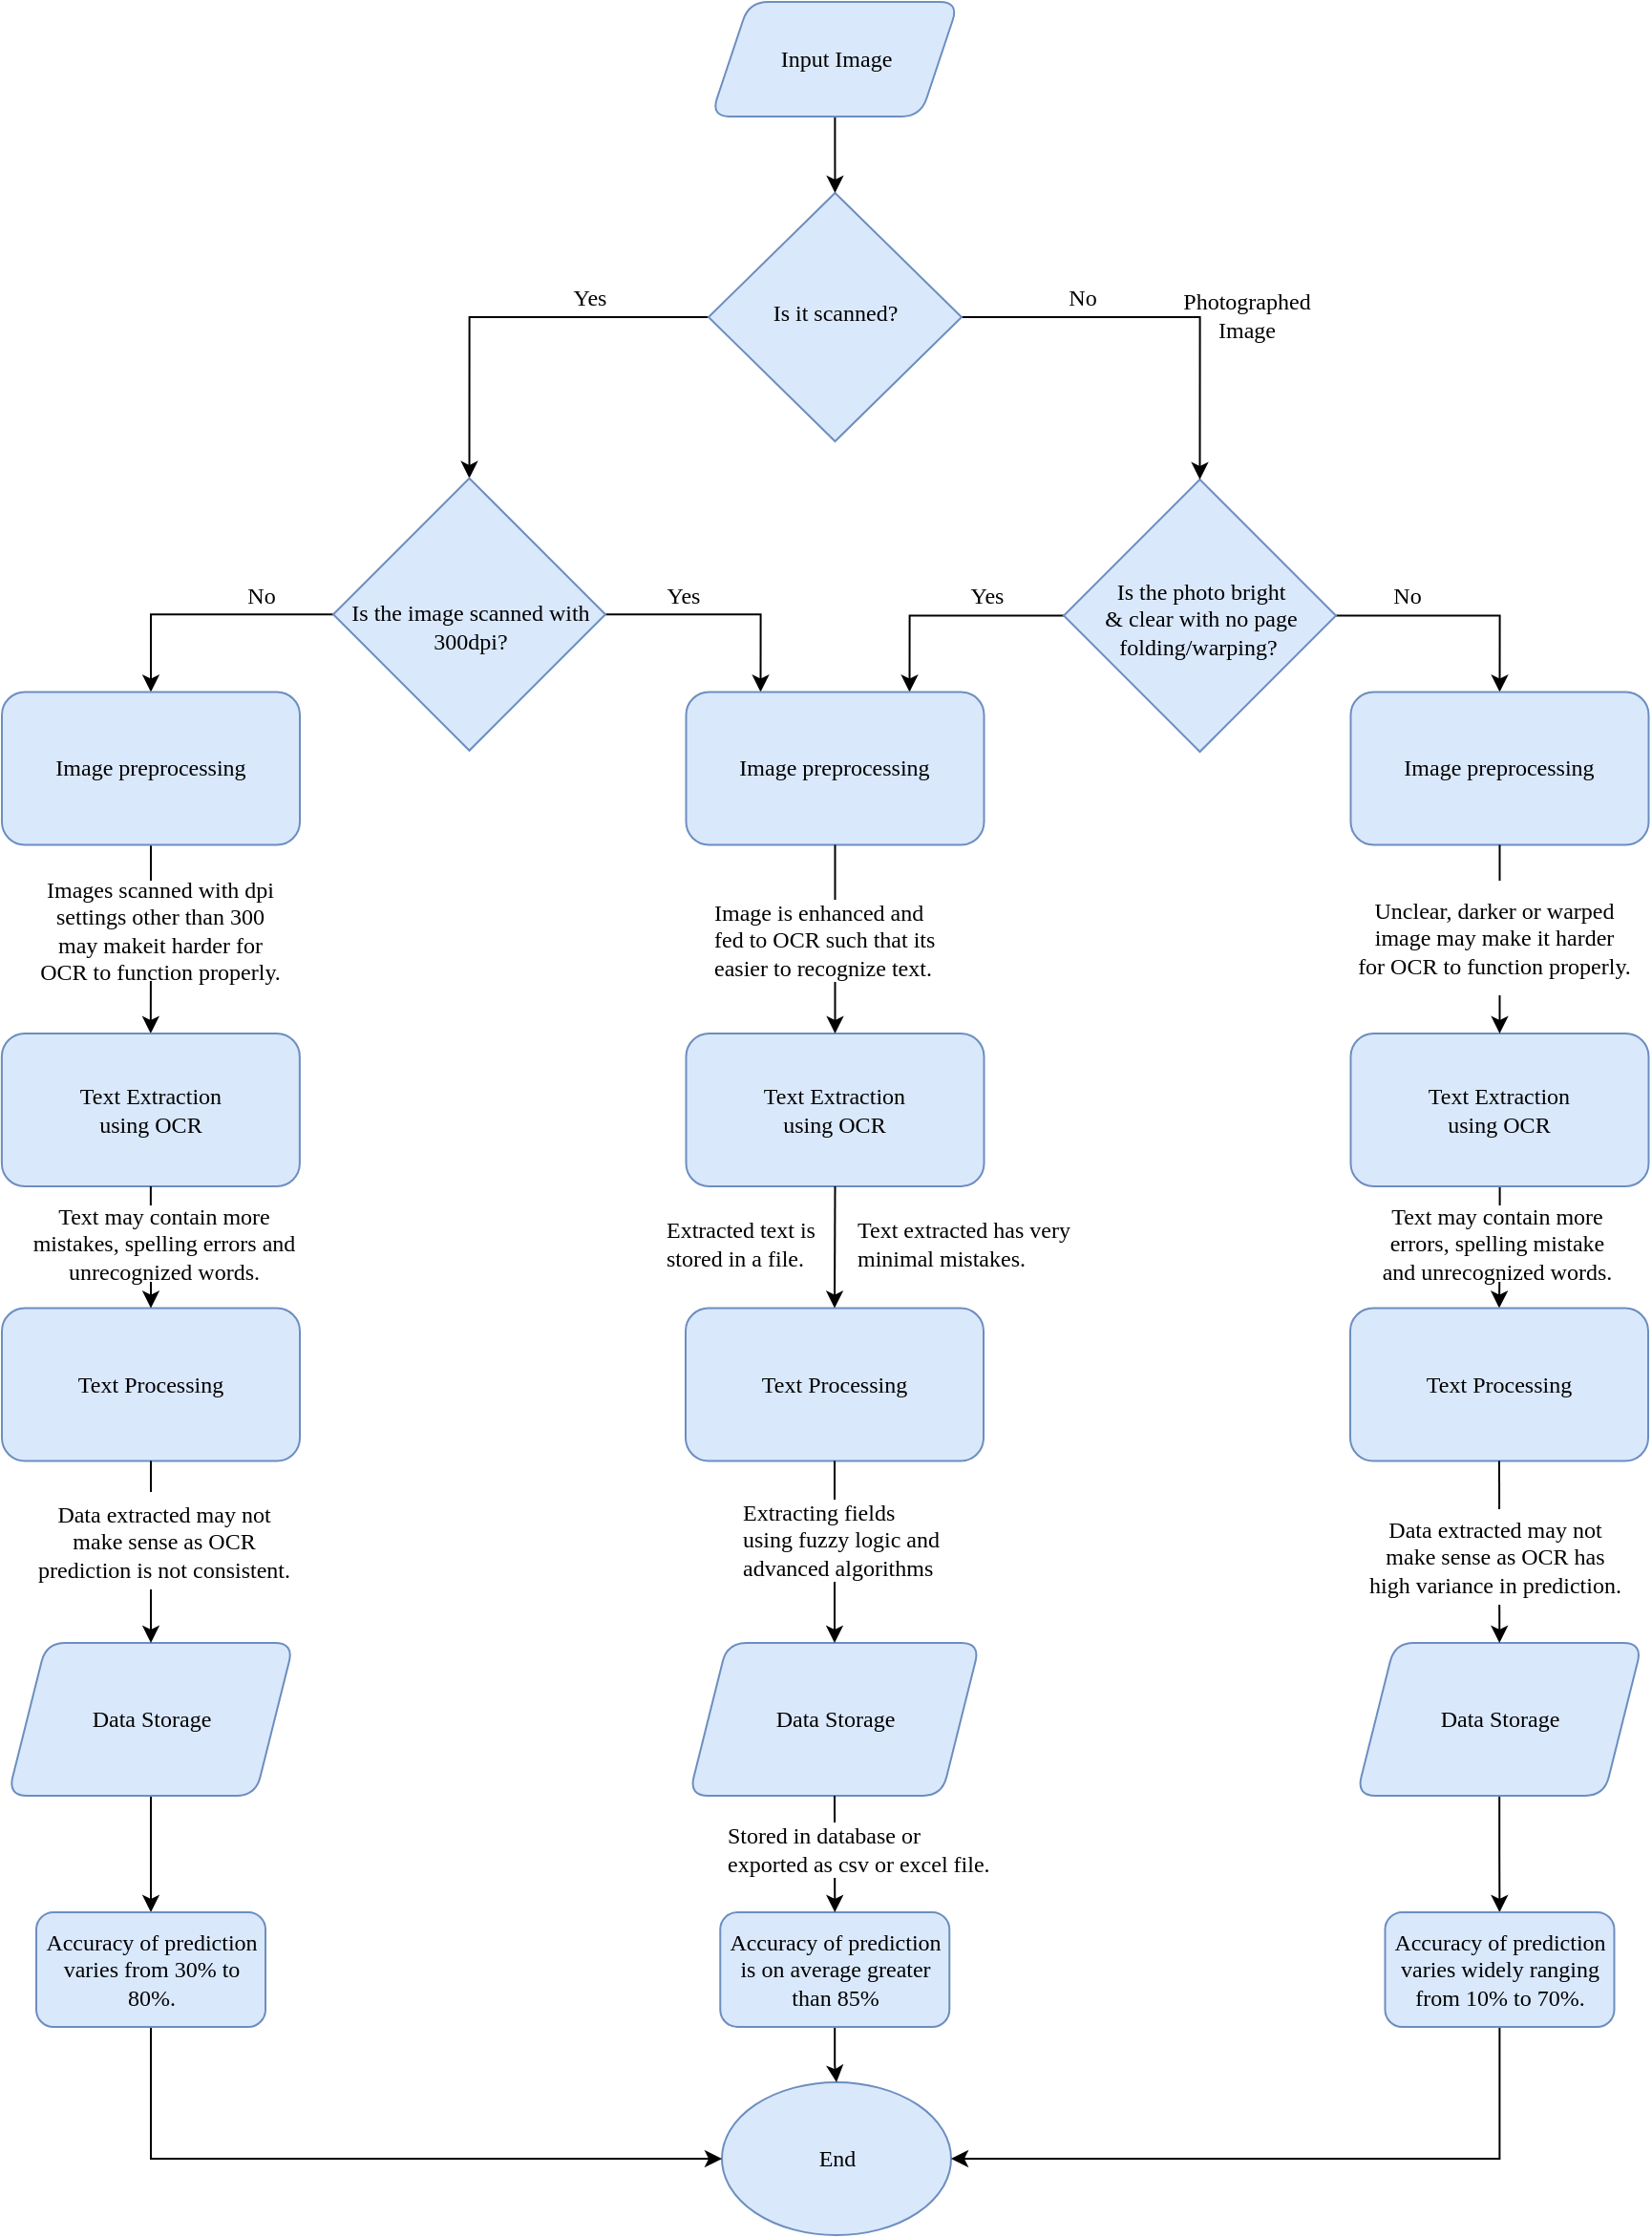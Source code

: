 <mxfile version="14.5.8" type="github" pages="3">
  <diagram id="C5RBs43oDa-KdzZeNtuy" name="Page-1">
    <mxGraphModel dx="1695" dy="489" grid="1" gridSize="10" guides="1" tooltips="1" connect="1" arrows="1" fold="1" page="1" pageScale="1" pageWidth="827" pageHeight="1169" background="none" math="0" shadow="0">
      <root>
        <mxCell id="WIyWlLk6GJQsqaUBKTNV-0" />
        <mxCell id="WIyWlLk6GJQsqaUBKTNV-1" parent="WIyWlLk6GJQsqaUBKTNV-0" />
        <mxCell id="madsNF5-9-t_qONxIqkp-28" style="edgeStyle=orthogonalEdgeStyle;rounded=0;orthogonalLoop=1;jettySize=auto;html=1;exitX=0;exitY=0.5;exitDx=0;exitDy=0;entryX=0.75;entryY=0;entryDx=0;entryDy=0;fontFamily=Times New Roman;" parent="WIyWlLk6GJQsqaUBKTNV-1" source="madsNF5-9-t_qONxIqkp-3" target="madsNF5-9-t_qONxIqkp-21" edge="1">
          <mxGeometry relative="1" as="geometry" />
        </mxCell>
        <mxCell id="5NZmGxR7Z9d4b-Xke_Fb-16" style="edgeStyle=orthogonalEdgeStyle;rounded=0;orthogonalLoop=1;jettySize=auto;html=1;entryX=0.5;entryY=0;entryDx=0;entryDy=0;fontFamily=Times New Roman;" parent="WIyWlLk6GJQsqaUBKTNV-1" source="madsNF5-9-t_qONxIqkp-3" target="5NZmGxR7Z9d4b-Xke_Fb-38" edge="1">
          <mxGeometry relative="1" as="geometry">
            <mxPoint x="740" y="340" as="targetPoint" />
          </mxGeometry>
        </mxCell>
        <mxCell id="madsNF5-9-t_qONxIqkp-3" value="Is the photo bright&lt;div&gt;&amp;amp; clear with no page folding/warping?&amp;nbsp; &lt;br&gt;&lt;/div&gt;" style="rhombus;whiteSpace=wrap;shadow=0;fontFamily=Times New Roman;fontSize=12;align=center;strokeWidth=1;spacing=6;spacingTop=4;verticalAlign=middle;textDirection=ltr;html=1;horizontal=1;fillColor=#dae8fc;strokeColor=#6c8ebf;labelPosition=center;verticalLabelPosition=middle;spacingLeft=1;" parent="WIyWlLk6GJQsqaUBKTNV-1" vertex="1">
          <mxGeometry x="510" y="250" width="142.5" height="142.5" as="geometry" />
        </mxCell>
        <mxCell id="madsNF5-9-t_qONxIqkp-12" style="edgeStyle=orthogonalEdgeStyle;rounded=0;orthogonalLoop=1;jettySize=auto;html=1;entryX=0.5;entryY=0;entryDx=0;entryDy=0;fontFamily=Times New Roman;" parent="WIyWlLk6GJQsqaUBKTNV-1" source="madsNF5-9-t_qONxIqkp-9" target="madsNF5-9-t_qONxIqkp-10" edge="1">
          <mxGeometry relative="1" as="geometry" />
        </mxCell>
        <mxCell id="madsNF5-9-t_qONxIqkp-13" style="edgeStyle=orthogonalEdgeStyle;rounded=0;orthogonalLoop=1;jettySize=auto;html=1;exitX=1;exitY=0.5;exitDx=0;exitDy=0;entryX=0.5;entryY=0;entryDx=0;entryDy=0;fontFamily=Times New Roman;" parent="WIyWlLk6GJQsqaUBKTNV-1" source="madsNF5-9-t_qONxIqkp-9" target="madsNF5-9-t_qONxIqkp-3" edge="1">
          <mxGeometry relative="1" as="geometry" />
        </mxCell>
        <mxCell id="madsNF5-9-t_qONxIqkp-9" value="&lt;br&gt;&lt;br&gt;&lt;p class=&quot;MsoNormal&quot; style=&quot;text-align: center&quot; align=&quot;center&quot;&gt;&lt;span lang=&quot;EN-IN&quot;&gt;Is it scanned?&lt;/span&gt;&lt;/p&gt;&lt;br&gt;&lt;br&gt;" style="rhombus;whiteSpace=wrap;html=1;shadow=0;fontFamily=Times New Roman;fontSize=12;align=center;strokeWidth=1;spacing=6;spacingTop=-4;fillColor=#dae8fc;strokeColor=#6c8ebf;" parent="WIyWlLk6GJQsqaUBKTNV-1" vertex="1">
          <mxGeometry x="324" y="100" width="132.5" height="130" as="geometry" />
        </mxCell>
        <mxCell id="madsNF5-9-t_qONxIqkp-27" style="edgeStyle=orthogonalEdgeStyle;rounded=0;orthogonalLoop=1;jettySize=auto;html=1;exitX=1;exitY=0.5;exitDx=0;exitDy=0;entryX=0.25;entryY=0;entryDx=0;entryDy=0;fontFamily=Times New Roman;" parent="WIyWlLk6GJQsqaUBKTNV-1" source="madsNF5-9-t_qONxIqkp-10" target="madsNF5-9-t_qONxIqkp-21" edge="1">
          <mxGeometry relative="1" as="geometry" />
        </mxCell>
        <mxCell id="5NZmGxR7Z9d4b-Xke_Fb-6" style="edgeStyle=orthogonalEdgeStyle;rounded=0;orthogonalLoop=1;jettySize=auto;html=1;exitX=0;exitY=0.5;exitDx=0;exitDy=0;entryX=0.5;entryY=0;entryDx=0;entryDy=0;fontFamily=Times New Roman;" parent="WIyWlLk6GJQsqaUBKTNV-1" source="madsNF5-9-t_qONxIqkp-10" target="5NZmGxR7Z9d4b-Xke_Fb-58" edge="1">
          <mxGeometry relative="1" as="geometry">
            <mxPoint x="28" y="340" as="targetPoint" />
          </mxGeometry>
        </mxCell>
        <mxCell id="madsNF5-9-t_qONxIqkp-10" value="&lt;div&gt;&lt;span&gt;&lt;br&gt;&lt;/span&gt;&lt;/div&gt;&lt;div&gt;&lt;span&gt;Is the image scanned&lt;/span&gt;&lt;span&gt; with 300dpi? &lt;/span&gt;&lt;/div&gt;" style="rhombus;whiteSpace=wrap;shadow=0;fontFamily=Times New Roman;fontSize=12;align=center;strokeWidth=1;spacing=6;spacingTop=-1;verticalAlign=middle;textDirection=ltr;html=1;horizontal=1;fillColor=#dae8fc;strokeColor=#6c8ebf;labelPosition=center;verticalLabelPosition=middle;" parent="WIyWlLk6GJQsqaUBKTNV-1" vertex="1">
          <mxGeometry x="127.5" y="249.38" width="142.5" height="142.5" as="geometry" />
        </mxCell>
        <mxCell id="madsNF5-9-t_qONxIqkp-14" value="Photographed Image" style="text;html=1;strokeColor=none;fillColor=none;align=center;verticalAlign=middle;whiteSpace=wrap;rounded=0;rotation=0;fontFamily=Times New Roman;" parent="WIyWlLk6GJQsqaUBKTNV-1" vertex="1">
          <mxGeometry x="586" y="154" width="40" height="20" as="geometry" />
        </mxCell>
        <mxCell id="madsNF5-9-t_qONxIqkp-16" value="No" style="text;html=1;strokeColor=none;fillColor=none;align=center;verticalAlign=middle;whiteSpace=wrap;rounded=0;fontFamily=Times New Roman;" parent="WIyWlLk6GJQsqaUBKTNV-1" vertex="1">
          <mxGeometry x="500" y="145" width="40" height="20" as="geometry" />
        </mxCell>
        <mxCell id="madsNF5-9-t_qONxIqkp-19" value="Yes" style="text;html=1;strokeColor=none;fillColor=none;align=center;verticalAlign=middle;whiteSpace=wrap;rounded=0;fontFamily=Times New Roman;" parent="WIyWlLk6GJQsqaUBKTNV-1" vertex="1">
          <mxGeometry x="242" y="145" width="40" height="20" as="geometry" />
        </mxCell>
        <mxCell id="madsNF5-9-t_qONxIqkp-21" value="&lt;div&gt;Image preprocessing&lt;/div&gt;" style="rounded=1;whiteSpace=wrap;html=1;align=center;fillColor=#dae8fc;strokeColor=#6c8ebf;fontFamily=Times New Roman;" parent="WIyWlLk6GJQsqaUBKTNV-1" vertex="1">
          <mxGeometry x="312.25" y="361.25" width="156" height="80" as="geometry" />
        </mxCell>
        <mxCell id="madsNF5-9-t_qONxIqkp-22" value="&lt;div&gt;Text Extraction &lt;br&gt;&lt;/div&gt;&lt;div&gt;using OCR&lt;/div&gt;" style="rounded=1;whiteSpace=wrap;html=1;align=center;fillColor=#dae8fc;strokeColor=#6c8ebf;spacing=0;fontFamily=Times New Roman;" parent="WIyWlLk6GJQsqaUBKTNV-1" vertex="1">
          <mxGeometry x="312.25" y="540" width="156" height="80" as="geometry" />
        </mxCell>
        <mxCell id="madsNF5-9-t_qONxIqkp-23" value="Text Processing" style="rounded=1;whiteSpace=wrap;html=1;align=center;fillColor=#dae8fc;strokeColor=#6c8ebf;fontFamily=Times New Roman;" parent="WIyWlLk6GJQsqaUBKTNV-1" vertex="1">
          <mxGeometry x="312" y="683.75" width="156" height="80" as="geometry" />
        </mxCell>
        <mxCell id="madsNF5-9-t_qONxIqkp-32" style="edgeStyle=orthogonalEdgeStyle;rounded=0;orthogonalLoop=1;jettySize=auto;html=1;fontFamily=Times New Roman;" parent="WIyWlLk6GJQsqaUBKTNV-1" source="madsNF5-9-t_qONxIqkp-31" target="madsNF5-9-t_qONxIqkp-9" edge="1">
          <mxGeometry relative="1" as="geometry" />
        </mxCell>
        <mxCell id="madsNF5-9-t_qONxIqkp-31" value="&#xa;Input Image&#xa;&#xa;" style="shape=parallelogram;perimeter=parallelogramPerimeter;whiteSpace=wrap;html=1;fixedSize=1;rounded=1;strokeColor=#6c8ebf;fillColor=#dae8fc;labelPosition=center;verticalLabelPosition=middle;align=center;verticalAlign=middle;strokeWidth=1;spacingLeft=2;spacingTop=13;fontFamily=Times New Roman;" parent="WIyWlLk6GJQsqaUBKTNV-1" vertex="1">
          <mxGeometry x="325.26" width="129.75" height="60" as="geometry" />
        </mxCell>
        <mxCell id="madsNF5-9-t_qONxIqkp-33" value="Yes" style="text;html=1;strokeColor=none;fillColor=none;align=center;verticalAlign=middle;whiteSpace=wrap;rounded=0;fontFamily=Times New Roman;" parent="WIyWlLk6GJQsqaUBKTNV-1" vertex="1">
          <mxGeometry x="291" y="301" width="40" height="20" as="geometry" />
        </mxCell>
        <mxCell id="madsNF5-9-t_qONxIqkp-34" value="Yes" style="text;html=1;strokeColor=none;fillColor=none;align=center;verticalAlign=middle;whiteSpace=wrap;rounded=0;fontFamily=Times New Roman;" parent="WIyWlLk6GJQsqaUBKTNV-1" vertex="1">
          <mxGeometry x="450" y="301" width="40" height="20" as="geometry" />
        </mxCell>
        <mxCell id="madsNF5-9-t_qONxIqkp-38" value="No" style="text;html=1;strokeColor=none;fillColor=none;align=center;verticalAlign=middle;whiteSpace=wrap;rounded=0;fontFamily=Times New Roman;" parent="WIyWlLk6GJQsqaUBKTNV-1" vertex="1">
          <mxGeometry x="670" y="301" width="40" height="20" as="geometry" />
        </mxCell>
        <mxCell id="madsNF5-9-t_qONxIqkp-40" value="No" style="text;html=1;strokeColor=none;fillColor=none;align=center;verticalAlign=middle;whiteSpace=wrap;rounded=0;fontFamily=Times New Roman;" parent="WIyWlLk6GJQsqaUBKTNV-1" vertex="1">
          <mxGeometry x="70" y="301" width="40" height="20" as="geometry" />
        </mxCell>
        <mxCell id="5NZmGxR7Z9d4b-Xke_Fb-26" value="" style="endArrow=classic;html=1;exitX=0.5;exitY=1;exitDx=0;exitDy=0;entryX=0.5;entryY=0;entryDx=0;entryDy=0;fontFamily=Times New Roman;" parent="WIyWlLk6GJQsqaUBKTNV-1" source="madsNF5-9-t_qONxIqkp-21" target="madsNF5-9-t_qONxIqkp-22" edge="1">
          <mxGeometry relative="1" as="geometry">
            <mxPoint x="368.25" y="490" as="sourcePoint" />
            <mxPoint x="468.25" y="490" as="targetPoint" />
            <Array as="points" />
          </mxGeometry>
        </mxCell>
        <mxCell id="5NZmGxR7Z9d4b-Xke_Fb-27" value="&lt;div style=&quot;font-size: 12px&quot;&gt;Image is enhanced and &lt;br&gt;&lt;/div&gt;&lt;div style=&quot;font-size: 12px&quot;&gt;fed to OCR such that its &lt;br&gt;&lt;/div&gt;&lt;div style=&quot;font-size: 12px&quot;&gt;easier to recognize text.&lt;br style=&quot;font-size: 12px&quot;&gt;&lt;/div&gt;" style="edgeLabel;resizable=0;html=1;align=left;verticalAlign=middle;fontSize=12;fontFamily=Times New Roman;" parent="5NZmGxR7Z9d4b-Xke_Fb-26" connectable="0" vertex="1">
          <mxGeometry relative="1" as="geometry">
            <mxPoint x="-64.99" y="-0.25" as="offset" />
          </mxGeometry>
        </mxCell>
        <mxCell id="5NZmGxR7Z9d4b-Xke_Fb-29" value="" style="endArrow=classic;html=1;exitX=0.5;exitY=1;exitDx=0;exitDy=0;entryX=0.5;entryY=0;entryDx=0;entryDy=0;fontFamily=Times New Roman;" parent="WIyWlLk6GJQsqaUBKTNV-1" source="madsNF5-9-t_qONxIqkp-22" target="madsNF5-9-t_qONxIqkp-23" edge="1">
          <mxGeometry relative="1" as="geometry">
            <mxPoint x="530" y="670" as="sourcePoint" />
            <mxPoint x="530" y="787.5" as="targetPoint" />
            <Array as="points" />
          </mxGeometry>
        </mxCell>
        <mxCell id="5NZmGxR7Z9d4b-Xke_Fb-30" value="&lt;div&gt;Extracted text is &lt;br&gt;&lt;/div&gt;&lt;div&gt;stored in a file.&lt;/div&gt;" style="edgeLabel;resizable=0;html=1;align=left;verticalAlign=middle;fontSize=12;fontFamily=Times New Roman;" parent="5NZmGxR7Z9d4b-Xke_Fb-29" connectable="0" vertex="1">
          <mxGeometry relative="1" as="geometry">
            <mxPoint x="-90.12" y="-2" as="offset" />
          </mxGeometry>
        </mxCell>
        <mxCell id="5NZmGxR7Z9d4b-Xke_Fb-31" value="Data Storage" style="shape=parallelogram;perimeter=parallelogramPerimeter;whiteSpace=wrap;html=1;fixedSize=1;rounded=1;strokeColor=#6c8ebf;fillColor=#dae8fc;spacingTop=-1;spacingLeft=1;fontFamily=Times New Roman;" parent="WIyWlLk6GJQsqaUBKTNV-1" vertex="1">
          <mxGeometry x="313.83" y="859" width="152.33" height="80" as="geometry" />
        </mxCell>
        <mxCell id="5NZmGxR7Z9d4b-Xke_Fb-32" value="" style="endArrow=classic;html=1;exitX=0.5;exitY=1;exitDx=0;exitDy=0;entryX=0.5;entryY=0;entryDx=0;entryDy=0;fontFamily=Times New Roman;" parent="WIyWlLk6GJQsqaUBKTNV-1" source="madsNF5-9-t_qONxIqkp-23" target="5NZmGxR7Z9d4b-Xke_Fb-31" edge="1">
          <mxGeometry relative="1" as="geometry">
            <mxPoint x="400.25" y="840" as="sourcePoint" />
            <mxPoint x="400.14" y="961.25" as="targetPoint" />
            <Array as="points" />
          </mxGeometry>
        </mxCell>
        <mxCell id="5NZmGxR7Z9d4b-Xke_Fb-33" value="&lt;div&gt;Extracting fields &lt;br&gt;&lt;/div&gt;&lt;div&gt;using fuzzy logic and &lt;br&gt;&lt;/div&gt;advanced algorithms" style="edgeLabel;resizable=0;html=1;align=left;verticalAlign=middle;fontSize=12;fontFamily=Times New Roman;" parent="5NZmGxR7Z9d4b-Xke_Fb-32" connectable="0" vertex="1">
          <mxGeometry relative="1" as="geometry">
            <mxPoint x="-50.0" y="-6.25" as="offset" />
          </mxGeometry>
        </mxCell>
        <mxCell id="5NZmGxR7Z9d4b-Xke_Fb-34" value="End" style="ellipse;whiteSpace=wrap;html=1;rounded=1;strokeColor=#6c8ebf;fillColor=#dae8fc;spacingTop=-1;spacingLeft=1;fontFamily=Times New Roman;" parent="WIyWlLk6GJQsqaUBKTNV-1" vertex="1">
          <mxGeometry x="331" y="1089" width="120" height="80" as="geometry" />
        </mxCell>
        <mxCell id="5NZmGxR7Z9d4b-Xke_Fb-38" value="&lt;div&gt;Image preprocessing&lt;/div&gt;" style="rounded=1;whiteSpace=wrap;html=1;align=center;fillColor=#dae8fc;strokeColor=#6c8ebf;fontFamily=Times New Roman;" parent="WIyWlLk6GJQsqaUBKTNV-1" vertex="1">
          <mxGeometry x="660.25" y="361.25" width="156" height="80" as="geometry" />
        </mxCell>
        <mxCell id="Gegq5p_VePBEVRsmqxeE-21" value="" style="edgeStyle=orthogonalEdgeStyle;rounded=0;orthogonalLoop=1;jettySize=auto;html=1;" parent="WIyWlLk6GJQsqaUBKTNV-1" source="5NZmGxR7Z9d4b-Xke_Fb-39" target="5NZmGxR7Z9d4b-Xke_Fb-40" edge="1">
          <mxGeometry relative="1" as="geometry" />
        </mxCell>
        <mxCell id="5NZmGxR7Z9d4b-Xke_Fb-39" value="&lt;div&gt;Text Extraction &lt;br&gt;&lt;/div&gt;&lt;div&gt;using OCR&lt;/div&gt;" style="rounded=1;whiteSpace=wrap;html=1;align=center;fillColor=#dae8fc;strokeColor=#6c8ebf;spacing=0;fontFamily=Times New Roman;" parent="WIyWlLk6GJQsqaUBKTNV-1" vertex="1">
          <mxGeometry x="660.25" y="540" width="156" height="80" as="geometry" />
        </mxCell>
        <mxCell id="5NZmGxR7Z9d4b-Xke_Fb-40" value="Text Processing" style="rounded=1;whiteSpace=wrap;html=1;align=center;fillColor=#dae8fc;strokeColor=#6c8ebf;fontFamily=Times New Roman;" parent="WIyWlLk6GJQsqaUBKTNV-1" vertex="1">
          <mxGeometry x="660" y="683.75" width="156" height="80" as="geometry" />
        </mxCell>
        <mxCell id="5NZmGxR7Z9d4b-Xke_Fb-41" value="" style="endArrow=classic;html=1;exitX=0.5;exitY=1;exitDx=0;exitDy=0;entryX=0.5;entryY=0;entryDx=0;entryDy=0;fontFamily=Times New Roman;" parent="WIyWlLk6GJQsqaUBKTNV-1" source="5NZmGxR7Z9d4b-Xke_Fb-38" target="5NZmGxR7Z9d4b-Xke_Fb-39" edge="1">
          <mxGeometry relative="1" as="geometry">
            <mxPoint x="716.25" y="490" as="sourcePoint" />
            <mxPoint x="816.25" y="490" as="targetPoint" />
            <Array as="points" />
          </mxGeometry>
        </mxCell>
        <mxCell id="Gegq5p_VePBEVRsmqxeE-15" value="" style="edgeStyle=orthogonalEdgeStyle;rounded=0;orthogonalLoop=1;jettySize=auto;html=1;" parent="WIyWlLk6GJQsqaUBKTNV-1" source="5NZmGxR7Z9d4b-Xke_Fb-45" target="Gegq5p_VePBEVRsmqxeE-13" edge="1">
          <mxGeometry relative="1" as="geometry" />
        </mxCell>
        <mxCell id="5NZmGxR7Z9d4b-Xke_Fb-45" value="Data Storage" style="shape=parallelogram;perimeter=parallelogramPerimeter;whiteSpace=wrap;html=1;fixedSize=1;rounded=1;strokeColor=#6c8ebf;fillColor=#dae8fc;spacingTop=-1;spacingLeft=1;fontFamily=Times New Roman;" parent="WIyWlLk6GJQsqaUBKTNV-1" vertex="1">
          <mxGeometry x="663.33" y="859" width="149.61" height="80" as="geometry" />
        </mxCell>
        <mxCell id="5NZmGxR7Z9d4b-Xke_Fb-46" value="" style="endArrow=classic;html=1;exitX=0.5;exitY=1;exitDx=0;exitDy=0;entryX=0.5;entryY=0;entryDx=0;entryDy=0;fontFamily=Times New Roman;" parent="WIyWlLk6GJQsqaUBKTNV-1" source="5NZmGxR7Z9d4b-Xke_Fb-40" target="5NZmGxR7Z9d4b-Xke_Fb-45" edge="1">
          <mxGeometry relative="1" as="geometry">
            <mxPoint x="748.25" y="840" as="sourcePoint" />
            <mxPoint x="748.14" y="961.25" as="targetPoint" />
            <Array as="points" />
          </mxGeometry>
        </mxCell>
        <mxCell id="5NZmGxR7Z9d4b-Xke_Fb-51" value="&lt;div&gt;Unclear, darker or warped&lt;/div&gt;&lt;div&gt; image may make it harder&lt;/div&gt;&lt;div&gt; for OCR to function properly.&lt;/div&gt;" style="text;html=1;strokeColor=none;align=center;verticalAlign=middle;whiteSpace=wrap;rounded=0;fontSize=12;fontFamily=Times New Roman;fillColor=#ffffff;" parent="WIyWlLk6GJQsqaUBKTNV-1" vertex="1">
          <mxGeometry x="660.25" y="460" width="151" height="60" as="geometry" />
        </mxCell>
        <mxCell id="5NZmGxR7Z9d4b-Xke_Fb-53" value="&lt;div&gt;Data extracted may not &lt;br&gt;&lt;/div&gt;&lt;div&gt;make sense as OCR has&lt;/div&gt;&lt;div&gt; high variance in prediction.&lt;br&gt;&lt;/div&gt;" style="text;html=1;strokeColor=none;align=center;verticalAlign=middle;whiteSpace=wrap;rounded=0;fontSize=12;fontFamily=Times New Roman;fillColor=#ffffff;" parent="WIyWlLk6GJQsqaUBKTNV-1" vertex="1">
          <mxGeometry x="661" y="789" width="150" height="50" as="geometry" />
        </mxCell>
        <mxCell id="5NZmGxR7Z9d4b-Xke_Fb-55" value="Text extracted has very minimal mistakes." style="text;html=1;strokeColor=none;fillColor=none;align=left;verticalAlign=middle;whiteSpace=wrap;rounded=0;fontSize=12;fontFamily=Times New Roman;" parent="WIyWlLk6GJQsqaUBKTNV-1" vertex="1">
          <mxGeometry x="400" y="630" width="150" height="40" as="geometry" />
        </mxCell>
        <mxCell id="5NZmGxR7Z9d4b-Xke_Fb-90" style="edgeStyle=orthogonalEdgeStyle;rounded=0;orthogonalLoop=1;jettySize=auto;html=1;fontSize=12;fontFamily=Times New Roman;" parent="WIyWlLk6GJQsqaUBKTNV-1" source="5NZmGxR7Z9d4b-Xke_Fb-58" target="5NZmGxR7Z9d4b-Xke_Fb-74" edge="1">
          <mxGeometry relative="1" as="geometry" />
        </mxCell>
        <mxCell id="5NZmGxR7Z9d4b-Xke_Fb-58" value="&lt;div&gt;Image preprocessing&lt;/div&gt;" style="rounded=1;whiteSpace=wrap;html=1;align=center;fillColor=#dae8fc;strokeColor=#6c8ebf;fontFamily=Times New Roman;" parent="WIyWlLk6GJQsqaUBKTNV-1" vertex="1">
          <mxGeometry x="-46" y="361.25" width="156" height="80" as="geometry" />
        </mxCell>
        <mxCell id="5NZmGxR7Z9d4b-Xke_Fb-74" value="&lt;div&gt;Text Extraction &lt;br&gt;&lt;/div&gt;&lt;div&gt;using OCR&lt;/div&gt;" style="rounded=1;whiteSpace=wrap;html=1;align=center;fillColor=#dae8fc;strokeColor=#6c8ebf;spacing=0;fontFamily=Times New Roman;" parent="WIyWlLk6GJQsqaUBKTNV-1" vertex="1">
          <mxGeometry x="-46.06" y="540" width="156" height="80" as="geometry" />
        </mxCell>
        <mxCell id="5NZmGxR7Z9d4b-Xke_Fb-75" value="Text Processing" style="rounded=1;whiteSpace=wrap;html=1;align=center;fillColor=#dae8fc;strokeColor=#6c8ebf;fontFamily=Times New Roman;" parent="WIyWlLk6GJQsqaUBKTNV-1" vertex="1">
          <mxGeometry x="-46" y="683.75" width="156" height="80" as="geometry" />
        </mxCell>
        <mxCell id="5NZmGxR7Z9d4b-Xke_Fb-76" value="" style="endArrow=classic;html=1;exitX=0.5;exitY=1;exitDx=0;exitDy=0;entryX=0.5;entryY=0;entryDx=0;entryDy=0;fontFamily=Times New Roman;" parent="WIyWlLk6GJQsqaUBKTNV-1" source="5NZmGxR7Z9d4b-Xke_Fb-74" target="5NZmGxR7Z9d4b-Xke_Fb-75" edge="1">
          <mxGeometry relative="1" as="geometry">
            <mxPoint x="175" y="670" as="sourcePoint" />
            <mxPoint x="175" y="787.5" as="targetPoint" />
            <Array as="points" />
          </mxGeometry>
        </mxCell>
        <mxCell id="Gegq5p_VePBEVRsmqxeE-14" value="" style="edgeStyle=orthogonalEdgeStyle;rounded=0;orthogonalLoop=1;jettySize=auto;html=1;" parent="WIyWlLk6GJQsqaUBKTNV-1" source="5NZmGxR7Z9d4b-Xke_Fb-78" target="Gegq5p_VePBEVRsmqxeE-12" edge="1">
          <mxGeometry relative="1" as="geometry" />
        </mxCell>
        <mxCell id="5NZmGxR7Z9d4b-Xke_Fb-78" value="Data Storage" style="shape=parallelogram;perimeter=parallelogramPerimeter;whiteSpace=wrap;html=1;fixedSize=1;rounded=1;strokeColor=#6c8ebf;fillColor=#dae8fc;spacingTop=-1;spacingLeft=1;fontFamily=Times New Roman;" parent="WIyWlLk6GJQsqaUBKTNV-1" vertex="1">
          <mxGeometry x="-42.8" y="859" width="149.61" height="80" as="geometry" />
        </mxCell>
        <mxCell id="5NZmGxR7Z9d4b-Xke_Fb-79" value="" style="endArrow=classic;html=1;exitX=0.5;exitY=1;exitDx=0;exitDy=0;entryX=0.5;entryY=0;entryDx=0;entryDy=0;fontFamily=Times New Roman;" parent="WIyWlLk6GJQsqaUBKTNV-1" source="5NZmGxR7Z9d4b-Xke_Fb-75" target="5NZmGxR7Z9d4b-Xke_Fb-78" edge="1">
          <mxGeometry relative="1" as="geometry">
            <mxPoint x="45.25" y="840" as="sourcePoint" />
            <mxPoint x="45.14" y="961.25" as="targetPoint" />
            <Array as="points" />
          </mxGeometry>
        </mxCell>
        <mxCell id="5NZmGxR7Z9d4b-Xke_Fb-85" value="&lt;div&gt;Text may contain more mistakes, spelling errors and unrecognized words.&lt;br&gt;&lt;/div&gt;" style="text;html=1;align=center;verticalAlign=middle;whiteSpace=wrap;rounded=0;fontSize=12;fontFamily=Times New Roman;fillColor=#ffffff;" parent="WIyWlLk6GJQsqaUBKTNV-1" vertex="1">
          <mxGeometry x="-36" y="630" width="150" height="40" as="geometry" />
        </mxCell>
        <mxCell id="5NZmGxR7Z9d4b-Xke_Fb-86" value="&lt;div&gt;Data extracted may not make sense as OCR prediction is not consistent.&lt;br&gt;&lt;/div&gt;" style="text;html=1;strokeColor=none;align=center;verticalAlign=middle;whiteSpace=wrap;rounded=0;fontSize=12;fontFamily=Times New Roman;fillColor=#ffffff;" parent="WIyWlLk6GJQsqaUBKTNV-1" vertex="1">
          <mxGeometry x="-28.99" y="780" width="136" height="51" as="geometry" />
        </mxCell>
        <mxCell id="5NZmGxR7Z9d4b-Xke_Fb-89" value="&lt;div&gt;Images scanned with dpi&lt;/div&gt;&lt;div&gt; settings other than 300 &lt;br&gt;&lt;/div&gt;&lt;div&gt;may makeit harder for &lt;br&gt;&lt;/div&gt;&lt;div&gt;OCR to function properly. &lt;br&gt;&lt;/div&gt;" style="text;strokeColor=none;align=center;verticalAlign=middle;rounded=0;fontSize=12;textDirection=ltr;html=1;whiteSpace=wrap;labelBorderColor=none;labelBackgroundColor=none;fontStyle=0;fontFamily=Times New Roman;fillColor=#ffffff;" parent="WIyWlLk6GJQsqaUBKTNV-1" vertex="1">
          <mxGeometry x="-32.06" y="460" width="138.06" height="52.5" as="geometry" />
        </mxCell>
        <mxCell id="Gegq5p_VePBEVRsmqxeE-11" value="" style="edgeStyle=orthogonalEdgeStyle;rounded=0;orthogonalLoop=1;jettySize=auto;html=1;" parent="WIyWlLk6GJQsqaUBKTNV-1" source="Gegq5p_VePBEVRsmqxeE-8" target="5NZmGxR7Z9d4b-Xke_Fb-34" edge="1">
          <mxGeometry relative="1" as="geometry" />
        </mxCell>
        <mxCell id="Gegq5p_VePBEVRsmqxeE-8" value="Accuracy of prediction is on average greater than 85%" style="whiteSpace=wrap;html=1;rounded=1;fontFamily=Times New Roman;strokeColor=#6c8ebf;fillColor=#dae8fc;spacingTop=-1;spacingLeft=1;" parent="WIyWlLk6GJQsqaUBKTNV-1" vertex="1">
          <mxGeometry x="330.135" y="1000" width="120" height="60" as="geometry" />
        </mxCell>
        <mxCell id="Gegq5p_VePBEVRsmqxeE-17" style="edgeStyle=orthogonalEdgeStyle;rounded=0;orthogonalLoop=1;jettySize=auto;html=1;entryX=0;entryY=0.5;entryDx=0;entryDy=0;" parent="WIyWlLk6GJQsqaUBKTNV-1" source="Gegq5p_VePBEVRsmqxeE-12" target="5NZmGxR7Z9d4b-Xke_Fb-34" edge="1">
          <mxGeometry relative="1" as="geometry">
            <Array as="points">
              <mxPoint x="32" y="1129" />
            </Array>
          </mxGeometry>
        </mxCell>
        <mxCell id="Gegq5p_VePBEVRsmqxeE-12" value="&lt;div&gt;Accuracy of prediction &lt;br&gt;&lt;/div&gt;&lt;div&gt;varies from 30% to 80%.&lt;/div&gt;" style="whiteSpace=wrap;html=1;rounded=1;fontFamily=Times New Roman;strokeColor=#6c8ebf;fillColor=#dae8fc;spacingTop=-1;spacingLeft=1;" parent="WIyWlLk6GJQsqaUBKTNV-1" vertex="1">
          <mxGeometry x="-27.995" y="1000" width="120" height="60" as="geometry" />
        </mxCell>
        <mxCell id="Gegq5p_VePBEVRsmqxeE-16" style="edgeStyle=orthogonalEdgeStyle;rounded=0;orthogonalLoop=1;jettySize=auto;html=1;entryX=1;entryY=0.5;entryDx=0;entryDy=0;" parent="WIyWlLk6GJQsqaUBKTNV-1" source="Gegq5p_VePBEVRsmqxeE-13" target="5NZmGxR7Z9d4b-Xke_Fb-34" edge="1">
          <mxGeometry relative="1" as="geometry">
            <Array as="points">
              <mxPoint x="738" y="1129" />
            </Array>
          </mxGeometry>
        </mxCell>
        <mxCell id="Gegq5p_VePBEVRsmqxeE-13" value="Accuracy of prediction varies widely ranging from 10% to 70%." style="whiteSpace=wrap;html=1;rounded=1;fontFamily=Times New Roman;strokeColor=#6c8ebf;fillColor=#dae8fc;spacingTop=-1;spacingLeft=1;" parent="WIyWlLk6GJQsqaUBKTNV-1" vertex="1">
          <mxGeometry x="678.245" y="1000" width="120" height="60" as="geometry" />
        </mxCell>
        <mxCell id="Gegq5p_VePBEVRsmqxeE-18" value="" style="endArrow=classic;html=1;exitX=0.5;exitY=1;exitDx=0;exitDy=0;entryX=0.5;entryY=0;entryDx=0;entryDy=0;fontFamily=Times New Roman;" parent="WIyWlLk6GJQsqaUBKTNV-1" source="5NZmGxR7Z9d4b-Xke_Fb-31" target="Gegq5p_VePBEVRsmqxeE-8" edge="1">
          <mxGeometry relative="1" as="geometry">
            <mxPoint x="570" y="903.75" as="sourcePoint" />
            <mxPoint x="570.005" y="1000" as="targetPoint" />
            <Array as="points" />
          </mxGeometry>
        </mxCell>
        <mxCell id="Gegq5p_VePBEVRsmqxeE-19" value="&lt;div&gt;Stored in database or&lt;/div&gt;&lt;div&gt; exported as csv or excel file.&lt;/div&gt;" style="edgeLabel;resizable=0;html=1;align=left;verticalAlign=middle;fontSize=12;fontFamily=Times New Roman;" parent="Gegq5p_VePBEVRsmqxeE-18" connectable="0" vertex="1">
          <mxGeometry relative="1" as="geometry">
            <mxPoint x="-58.07" y="-2.75" as="offset" />
          </mxGeometry>
        </mxCell>
        <mxCell id="5NZmGxR7Z9d4b-Xke_Fb-52" value="&lt;div&gt;Text may contain more &lt;br&gt;&lt;/div&gt;&lt;div&gt;errors, spelling mistake &lt;br&gt;&lt;/div&gt;&lt;div&gt;and unrecognized words.&lt;br&gt;&lt;/div&gt;" style="text;html=1;strokeColor=none;align=center;verticalAlign=middle;whiteSpace=wrap;rounded=0;fontSize=12;fontFamily=Times New Roman;fillColor=#ffffff;" parent="WIyWlLk6GJQsqaUBKTNV-1" vertex="1">
          <mxGeometry x="672.24" y="630" width="130" height="40" as="geometry" />
        </mxCell>
      </root>
    </mxGraphModel>
  </diagram>
  <diagram id="O1p_N1u7pAPEMAb1gq1V" name="Page-2">
    <mxGraphModel dx="868" dy="1316" grid="1" gridSize="10" guides="1" tooltips="1" connect="1" arrows="1" fold="1" page="1" pageScale="1" pageWidth="1169" pageHeight="827" math="0" shadow="0">
      <root>
        <mxCell id="XD3poA37Fs1E2vji1I_c-0" />
        <mxCell id="XD3poA37Fs1E2vji1I_c-1" parent="XD3poA37Fs1E2vji1I_c-0" />
        <mxCell id="VaIvNmGocO2AobiQEw6w-17" style="edgeStyle=orthogonalEdgeStyle;rounded=0;orthogonalLoop=1;jettySize=auto;html=1;exitX=0.5;exitY=1;exitDx=0;exitDy=0;" parent="XD3poA37Fs1E2vji1I_c-1" source="T9hwldAeEJelkzL2UWQI-5" target="VaIvNmGocO2AobiQEw6w-9" edge="1">
          <mxGeometry relative="1" as="geometry">
            <mxPoint x="400.3" y="-279.55" as="sourcePoint" />
          </mxGeometry>
        </mxCell>
        <mxCell id="VaIvNmGocO2AobiQEw6w-18" style="edgeStyle=orthogonalEdgeStyle;rounded=0;orthogonalLoop=1;jettySize=auto;html=1;entryX=0.5;entryY=0;entryDx=0;entryDy=0;" parent="XD3poA37Fs1E2vji1I_c-1" target="VaIvNmGocO2AobiQEw6w-13" edge="1">
          <mxGeometry relative="1" as="geometry">
            <mxPoint x="400" y="-200" as="sourcePoint" />
            <Array as="points">
              <mxPoint x="400" y="-200" />
              <mxPoint x="240" y="-200" />
            </Array>
          </mxGeometry>
        </mxCell>
        <mxCell id="VaIvNmGocO2AobiQEw6w-19" style="edgeStyle=orthogonalEdgeStyle;rounded=0;orthogonalLoop=1;jettySize=auto;html=1;entryX=0.5;entryY=0;entryDx=0;entryDy=0;" parent="XD3poA37Fs1E2vji1I_c-1" target="VaIvNmGocO2AobiQEw6w-11" edge="1">
          <mxGeometry relative="1" as="geometry">
            <mxPoint x="400" y="-200" as="sourcePoint" />
            <Array as="points">
              <mxPoint x="400" y="-200" />
              <mxPoint x="560" y="-200" />
            </Array>
          </mxGeometry>
        </mxCell>
        <mxCell id="T9hwldAeEJelkzL2UWQI-0" style="edgeStyle=orthogonalEdgeStyle;rounded=0;orthogonalLoop=1;jettySize=auto;html=1;exitX=0.5;exitY=1;exitDx=0;exitDy=0;" parent="XD3poA37Fs1E2vji1I_c-1" source="VaIvNmGocO2AobiQEw6w-9" edge="1">
          <mxGeometry relative="1" as="geometry">
            <mxPoint x="401" y="40" as="targetPoint" />
          </mxGeometry>
        </mxCell>
        <mxCell id="VaIvNmGocO2AobiQEw6w-9" value="&lt;div style=&quot;font-size: 12px&quot;&gt;Image is enhanced and &lt;br&gt;&lt;/div&gt;&lt;div style=&quot;font-size: 12px&quot;&gt;fed to OCR such that its &lt;br&gt;&lt;/div&gt;&lt;div style=&quot;font-size: 12px&quot;&gt;easier to recognize text.&lt;br style=&quot;font-size: 12px&quot;&gt;&lt;/div&gt;" style="whiteSpace=wrap;html=1;shadow=0;fontFamily=Times New Roman;strokeColor=#6c8ebf;strokeWidth=1;fillColor=#dae8fc;spacing=6;spacingTop=-1;" parent="XD3poA37Fs1E2vji1I_c-1" vertex="1">
          <mxGeometry x="331" y="-137" width="140" height="60" as="geometry" />
        </mxCell>
        <mxCell id="T9hwldAeEJelkzL2UWQI-4" style="edgeStyle=elbowEdgeStyle;rounded=0;orthogonalLoop=1;jettySize=auto;elbow=vertical;html=1;startArrow=none;startFill=0;endArrow=none;endFill=0;" parent="XD3poA37Fs1E2vji1I_c-1" source="VaIvNmGocO2AobiQEw6w-11" edge="1">
          <mxGeometry relative="1" as="geometry">
            <mxPoint x="400" y="-20" as="targetPoint" />
            <Array as="points">
              <mxPoint x="480" y="-20" />
            </Array>
          </mxGeometry>
        </mxCell>
        <mxCell id="VaIvNmGocO2AobiQEw6w-11" value="&lt;div&gt;Unclear, darker or warped&lt;/div&gt;&lt;div&gt; image may make it harder&lt;/div&gt;&lt;div&gt; for OCR to function properly.&lt;/div&gt;" style="whiteSpace=wrap;html=1;shadow=0;fontFamily=Times New Roman;strokeColor=#6c8ebf;strokeWidth=1;fillColor=#dae8fc;spacing=6;spacingTop=-1;" parent="XD3poA37Fs1E2vji1I_c-1" vertex="1">
          <mxGeometry x="490" y="-137" width="140" height="60" as="geometry" />
        </mxCell>
        <mxCell id="T9hwldAeEJelkzL2UWQI-3" style="edgeStyle=elbowEdgeStyle;rounded=0;orthogonalLoop=1;jettySize=auto;elbow=vertical;html=1;endArrow=none;endFill=0;" parent="XD3poA37Fs1E2vji1I_c-1" source="VaIvNmGocO2AobiQEw6w-13" edge="1">
          <mxGeometry relative="1" as="geometry">
            <mxPoint x="400" y="-20" as="targetPoint" />
            <Array as="points">
              <mxPoint x="320" y="-20" />
            </Array>
          </mxGeometry>
        </mxCell>
        <mxCell id="VaIvNmGocO2AobiQEw6w-13" value="&lt;div&gt;Images scanned with dpi&lt;/div&gt;&lt;div&gt; settings other than 300 &lt;br&gt;&lt;/div&gt;&lt;div&gt;may makeit harder for &lt;br&gt;&lt;/div&gt;&lt;div&gt;OCR to function properly. &lt;br&gt;&lt;/div&gt;" style="whiteSpace=wrap;html=1;shadow=0;fontFamily=Times New Roman;strokeColor=#6c8ebf;strokeWidth=1;fillColor=#dae8fc;spacing=6;spacingTop=-1;" parent="XD3poA37Fs1E2vji1I_c-1" vertex="1">
          <mxGeometry x="170" y="-137" width="140" height="60" as="geometry" />
        </mxCell>
        <mxCell id="T9hwldAeEJelkzL2UWQI-5" value="&#xa;Image Processing&#xa;&#xa;" style="rounded=1;whiteSpace=wrap;html=1;fillColor=#dae8fc;strokeColor=#6c8ebf;spacingTop=12;" parent="XD3poA37Fs1E2vji1I_c-1" vertex="1">
          <mxGeometry x="341" y="-340" width="120" height="60" as="geometry" />
        </mxCell>
        <mxCell id="GYiLhKapwaXAjgaXwPH3-0" value="scanned image" style="text;html=1;strokeColor=none;fillColor=none;align=center;verticalAlign=middle;whiteSpace=wrap;rounded=0;" parent="XD3poA37Fs1E2vji1I_c-1" vertex="1">
          <mxGeometry x="271" y="-210" width="60" height="20" as="geometry" />
        </mxCell>
      </root>
    </mxGraphModel>
  </diagram>
  <diagram id="nAmaFIsnZIB7_6brdCt9" name="Page-3">
    <mxGraphModel dx="2037" dy="1316" grid="1" gridSize="10" guides="1" tooltips="1" connect="1" arrows="1" fold="1" page="1" pageScale="1" pageWidth="1169" pageHeight="827" math="0" shadow="0">
      <root>
        <mxCell id="NCIjhWGpIYJCHgi4TV7V-0" />
        <mxCell id="NCIjhWGpIYJCHgi4TV7V-1" parent="NCIjhWGpIYJCHgi4TV7V-0" />
        <mxCell id="NCIjhWGpIYJCHgi4TV7V-69" value="" style="rounded=1;whiteSpace=wrap;html=1;labelBackgroundColor=none;textOpacity=0;glass=0;sketch=0;shadow=0;fillColor=none;" vertex="1" parent="NCIjhWGpIYJCHgi4TV7V-1">
          <mxGeometry x="132" y="536" width="460" height="650" as="geometry" />
        </mxCell>
        <mxCell id="NCIjhWGpIYJCHgi4TV7V-2" style="edgeStyle=orthogonalEdgeStyle;rounded=0;orthogonalLoop=1;jettySize=auto;html=1;exitX=0;exitY=0.5;exitDx=0;exitDy=0;fontFamily=Times New Roman;entryX=0.5;entryY=0;entryDx=0;entryDy=0;" edge="1" parent="NCIjhWGpIYJCHgi4TV7V-1" source="NCIjhWGpIYJCHgi4TV7V-4" target="NCIjhWGpIYJCHgi4TV7V-14">
          <mxGeometry relative="1" as="geometry">
            <mxPoint x="371" y="486" as="targetPoint" />
          </mxGeometry>
        </mxCell>
        <mxCell id="NCIjhWGpIYJCHgi4TV7V-3" style="edgeStyle=orthogonalEdgeStyle;rounded=0;orthogonalLoop=1;jettySize=auto;html=1;entryX=0.5;entryY=0;entryDx=0;entryDy=0;fontFamily=Times New Roman;" edge="1" parent="NCIjhWGpIYJCHgi4TV7V-1" source="NCIjhWGpIYJCHgi4TV7V-4" target="NCIjhWGpIYJCHgi4TV7V-31">
          <mxGeometry relative="1" as="geometry">
            <mxPoint x="711" y="336" as="targetPoint" />
          </mxGeometry>
        </mxCell>
        <mxCell id="NCIjhWGpIYJCHgi4TV7V-4" value="Is the photo bright&lt;div&gt;&amp;amp; clear with no page folding/warping?&amp;nbsp; &lt;br&gt;&lt;/div&gt;" style="rhombus;whiteSpace=wrap;shadow=0;fontFamily=Times New Roman;fontSize=12;align=center;strokeWidth=1;spacing=6;spacingTop=4;verticalAlign=middle;textDirection=ltr;html=1;horizontal=1;fillColor=#dae8fc;strokeColor=#6c8ebf;labelPosition=center;verticalLabelPosition=middle;spacingLeft=1;" vertex="1" parent="NCIjhWGpIYJCHgi4TV7V-1">
          <mxGeometry x="481" y="245" width="142.5" height="142.5" as="geometry" />
        </mxCell>
        <mxCell id="NCIjhWGpIYJCHgi4TV7V-5" style="edgeStyle=orthogonalEdgeStyle;rounded=0;orthogonalLoop=1;jettySize=auto;html=1;entryX=0.5;entryY=0;entryDx=0;entryDy=0;fontFamily=Times New Roman;" edge="1" parent="NCIjhWGpIYJCHgi4TV7V-1" source="NCIjhWGpIYJCHgi4TV7V-7" target="NCIjhWGpIYJCHgi4TV7V-10">
          <mxGeometry relative="1" as="geometry" />
        </mxCell>
        <mxCell id="NCIjhWGpIYJCHgi4TV7V-6" style="edgeStyle=orthogonalEdgeStyle;rounded=0;orthogonalLoop=1;jettySize=auto;html=1;exitX=1;exitY=0.5;exitDx=0;exitDy=0;entryX=0.5;entryY=0;entryDx=0;entryDy=0;fontFamily=Times New Roman;" edge="1" parent="NCIjhWGpIYJCHgi4TV7V-1" source="NCIjhWGpIYJCHgi4TV7V-7" target="NCIjhWGpIYJCHgi4TV7V-4">
          <mxGeometry relative="1" as="geometry" />
        </mxCell>
        <mxCell id="NCIjhWGpIYJCHgi4TV7V-7" value="&lt;br&gt;&lt;br&gt;&lt;p class=&quot;MsoNormal&quot; style=&quot;text-align: center&quot; align=&quot;center&quot;&gt;&lt;span lang=&quot;EN-IN&quot;&gt;Is it scanned?&lt;/span&gt;&lt;/p&gt;&lt;br&gt;&lt;br&gt;" style="rhombus;whiteSpace=wrap;html=1;shadow=0;fontFamily=Times New Roman;fontSize=12;align=center;strokeWidth=1;spacing=6;spacingTop=-4;fillColor=#dae8fc;strokeColor=#6c8ebf;" vertex="1" parent="NCIjhWGpIYJCHgi4TV7V-1">
          <mxGeometry x="295" y="96" width="132.5" height="130" as="geometry" />
        </mxCell>
        <mxCell id="NCIjhWGpIYJCHgi4TV7V-8" style="edgeStyle=orthogonalEdgeStyle;rounded=0;orthogonalLoop=1;jettySize=auto;html=1;exitX=1;exitY=0.5;exitDx=0;exitDy=0;entryX=0.5;entryY=0;entryDx=0;entryDy=0;fontFamily=Times New Roman;" edge="1" parent="NCIjhWGpIYJCHgi4TV7V-1" source="NCIjhWGpIYJCHgi4TV7V-10" target="NCIjhWGpIYJCHgi4TV7V-14">
          <mxGeometry relative="1" as="geometry" />
        </mxCell>
        <mxCell id="NCIjhWGpIYJCHgi4TV7V-9" style="edgeStyle=orthogonalEdgeStyle;rounded=0;orthogonalLoop=1;jettySize=auto;html=1;exitX=0;exitY=0.5;exitDx=0;exitDy=0;entryX=0.5;entryY=0;entryDx=0;entryDy=0;fontFamily=Times New Roman;" edge="1" parent="NCIjhWGpIYJCHgi4TV7V-1" source="NCIjhWGpIYJCHgi4TV7V-10" target="NCIjhWGpIYJCHgi4TV7V-43">
          <mxGeometry relative="1" as="geometry">
            <mxPoint x="-1" y="336" as="targetPoint" />
          </mxGeometry>
        </mxCell>
        <mxCell id="NCIjhWGpIYJCHgi4TV7V-10" value="&lt;div&gt;&lt;span&gt;&lt;br&gt;&lt;/span&gt;&lt;/div&gt;&lt;div&gt;&lt;span&gt;Is the image scanned&lt;/span&gt;&lt;span&gt; with 300dpi? &lt;/span&gt;&lt;/div&gt;" style="rhombus;whiteSpace=wrap;shadow=0;fontFamily=Times New Roman;fontSize=12;align=center;strokeWidth=1;spacing=6;spacingTop=-1;verticalAlign=middle;textDirection=ltr;html=1;horizontal=1;fillColor=#dae8fc;strokeColor=#6c8ebf;labelPosition=center;verticalLabelPosition=middle;" vertex="1" parent="NCIjhWGpIYJCHgi4TV7V-1">
          <mxGeometry x="98.5" y="245.38" width="142.5" height="142.5" as="geometry" />
        </mxCell>
        <mxCell id="NCIjhWGpIYJCHgi4TV7V-11" value="Photographed Image" style="text;html=1;strokeColor=none;fillColor=none;align=center;verticalAlign=middle;whiteSpace=wrap;rounded=0;rotation=0;fontFamily=Times New Roman;" vertex="1" parent="NCIjhWGpIYJCHgi4TV7V-1">
          <mxGeometry x="557" y="150" width="40" height="20" as="geometry" />
        </mxCell>
        <mxCell id="NCIjhWGpIYJCHgi4TV7V-12" value="No" style="text;html=1;strokeColor=none;fillColor=none;align=center;verticalAlign=middle;whiteSpace=wrap;rounded=0;fontFamily=Times New Roman;" vertex="1" parent="NCIjhWGpIYJCHgi4TV7V-1">
          <mxGeometry x="471" y="141" width="40" height="20" as="geometry" />
        </mxCell>
        <mxCell id="NCIjhWGpIYJCHgi4TV7V-13" value="Yes" style="text;html=1;strokeColor=none;fillColor=none;align=center;verticalAlign=middle;whiteSpace=wrap;rounded=0;fontFamily=Times New Roman;" vertex="1" parent="NCIjhWGpIYJCHgi4TV7V-1">
          <mxGeometry x="213" y="141" width="40" height="20" as="geometry" />
        </mxCell>
        <mxCell id="NCIjhWGpIYJCHgi4TV7V-14" value="&lt;div&gt;&lt;b&gt;Image preprocessing&lt;/b&gt;&lt;/div&gt;" style="rounded=1;whiteSpace=wrap;html=1;align=center;fillColor=#dae8fc;strokeColor=#6c8ebf;fontFamily=Times New Roman;" vertex="1" parent="NCIjhWGpIYJCHgi4TV7V-1">
          <mxGeometry x="220.31" y="570" width="281.37" height="80" as="geometry" />
        </mxCell>
        <mxCell id="NCIjhWGpIYJCHgi4TV7V-15" value="&lt;div&gt;Text Extraction &lt;br&gt;&lt;/div&gt;&lt;div&gt;using OCR&lt;/div&gt;" style="rounded=1;whiteSpace=wrap;html=1;align=center;fillColor=#dae8fc;strokeColor=#6c8ebf;fontFamily=Times New Roman;" vertex="1" parent="NCIjhWGpIYJCHgi4TV7V-1">
          <mxGeometry x="283.25" y="734.75" width="156" height="80" as="geometry" />
        </mxCell>
        <mxCell id="NCIjhWGpIYJCHgi4TV7V-16" value="Text Processing" style="rounded=1;whiteSpace=wrap;html=1;align=center;fillColor=#dae8fc;strokeColor=#6c8ebf;fontFamily=Times New Roman;" vertex="1" parent="NCIjhWGpIYJCHgi4TV7V-1">
          <mxGeometry x="283" y="878.5" width="156" height="80" as="geometry" />
        </mxCell>
        <mxCell id="NCIjhWGpIYJCHgi4TV7V-17" style="edgeStyle=orthogonalEdgeStyle;rounded=0;orthogonalLoop=1;jettySize=auto;html=1;fontFamily=Times New Roman;" edge="1" parent="NCIjhWGpIYJCHgi4TV7V-1" source="NCIjhWGpIYJCHgi4TV7V-18" target="NCIjhWGpIYJCHgi4TV7V-7">
          <mxGeometry relative="1" as="geometry" />
        </mxCell>
        <mxCell id="NCIjhWGpIYJCHgi4TV7V-18" value="&#xa;Input Image&#xa;&#xa;" style="shape=parallelogram;perimeter=parallelogramPerimeter;whiteSpace=wrap;html=1;fixedSize=1;rounded=1;strokeColor=#6c8ebf;fillColor=#dae8fc;labelPosition=center;verticalLabelPosition=middle;align=center;verticalAlign=middle;strokeWidth=1;spacingLeft=2;spacingTop=13;fontFamily=Times New Roman;" vertex="1" parent="NCIjhWGpIYJCHgi4TV7V-1">
          <mxGeometry x="296.26" y="-4" width="129.75" height="60" as="geometry" />
        </mxCell>
        <mxCell id="NCIjhWGpIYJCHgi4TV7V-19" value="Yes" style="text;html=1;strokeColor=none;fillColor=none;align=center;verticalAlign=middle;whiteSpace=wrap;rounded=0;fontFamily=Times New Roman;" vertex="1" parent="NCIjhWGpIYJCHgi4TV7V-1">
          <mxGeometry x="262" y="297" width="40" height="20" as="geometry" />
        </mxCell>
        <mxCell id="NCIjhWGpIYJCHgi4TV7V-20" value="Yes" style="text;html=1;strokeColor=none;fillColor=none;align=center;verticalAlign=middle;whiteSpace=wrap;rounded=0;fontFamily=Times New Roman;" vertex="1" parent="NCIjhWGpIYJCHgi4TV7V-1">
          <mxGeometry x="421" y="297" width="40" height="20" as="geometry" />
        </mxCell>
        <mxCell id="NCIjhWGpIYJCHgi4TV7V-21" value="No" style="text;html=1;strokeColor=none;fillColor=none;align=center;verticalAlign=middle;whiteSpace=wrap;rounded=0;fontFamily=Times New Roman;" vertex="1" parent="NCIjhWGpIYJCHgi4TV7V-1">
          <mxGeometry x="641" y="297" width="40" height="20" as="geometry" />
        </mxCell>
        <mxCell id="NCIjhWGpIYJCHgi4TV7V-22" value="No" style="text;html=1;strokeColor=none;fillColor=none;align=center;verticalAlign=middle;whiteSpace=wrap;rounded=0;fontFamily=Times New Roman;" vertex="1" parent="NCIjhWGpIYJCHgi4TV7V-1">
          <mxGeometry x="41" y="297" width="40" height="20" as="geometry" />
        </mxCell>
        <mxCell id="NCIjhWGpIYJCHgi4TV7V-23" value="" style="endArrow=classic;html=1;exitX=0.5;exitY=1;exitDx=0;exitDy=0;entryX=0.5;entryY=0;entryDx=0;entryDy=0;fontFamily=Times New Roman;" edge="1" parent="NCIjhWGpIYJCHgi4TV7V-1" source="NCIjhWGpIYJCHgi4TV7V-14" target="NCIjhWGpIYJCHgi4TV7V-15">
          <mxGeometry relative="1" as="geometry">
            <mxPoint x="339.25" y="684.75" as="sourcePoint" />
            <mxPoint x="439.25" y="684.75" as="targetPoint" />
            <Array as="points" />
          </mxGeometry>
        </mxCell>
        <mxCell id="NCIjhWGpIYJCHgi4TV7V-24" value="&lt;div style=&quot;font-size: 12px&quot;&gt;Image is enhanced and &lt;br&gt;&lt;/div&gt;&lt;div style=&quot;font-size: 12px&quot;&gt;fed to OCR such that its &lt;br&gt;&lt;/div&gt;&lt;div style=&quot;font-size: 12px&quot;&gt;easier to recognize text.&lt;br style=&quot;font-size: 12px&quot;&gt;&lt;/div&gt;" style="edgeLabel;resizable=0;html=1;align=left;verticalAlign=middle;fontSize=12;fontFamily=Times New Roman;" connectable="0" vertex="1" parent="NCIjhWGpIYJCHgi4TV7V-23">
          <mxGeometry relative="1" as="geometry">
            <mxPoint x="-64.99" y="-0.25" as="offset" />
          </mxGeometry>
        </mxCell>
        <mxCell id="NCIjhWGpIYJCHgi4TV7V-25" value="" style="endArrow=classic;html=1;exitX=0.5;exitY=1;exitDx=0;exitDy=0;entryX=0.5;entryY=0;entryDx=0;entryDy=0;fontFamily=Times New Roman;" edge="1" parent="NCIjhWGpIYJCHgi4TV7V-1" source="NCIjhWGpIYJCHgi4TV7V-15" target="NCIjhWGpIYJCHgi4TV7V-16">
          <mxGeometry relative="1" as="geometry">
            <mxPoint x="501" y="864.75" as="sourcePoint" />
            <mxPoint x="501" y="982.25" as="targetPoint" />
            <Array as="points" />
          </mxGeometry>
        </mxCell>
        <mxCell id="NCIjhWGpIYJCHgi4TV7V-26" value="&lt;div&gt;Extracted text is &lt;br&gt;&lt;/div&gt;&lt;div&gt;stored in a file.&lt;/div&gt;" style="edgeLabel;resizable=0;html=1;align=left;verticalAlign=middle;fontSize=12;fontFamily=Times New Roman;" connectable="0" vertex="1" parent="NCIjhWGpIYJCHgi4TV7V-25">
          <mxGeometry relative="1" as="geometry">
            <mxPoint x="-90.12" y="-2" as="offset" />
          </mxGeometry>
        </mxCell>
        <mxCell id="NCIjhWGpIYJCHgi4TV7V-27" value="Data Storage" style="shape=parallelogram;perimeter=parallelogramPerimeter;whiteSpace=wrap;html=1;fixedSize=1;rounded=1;strokeColor=#6c8ebf;fillColor=#dae8fc;spacingTop=-1;spacingLeft=1;fontFamily=Times New Roman;" vertex="1" parent="NCIjhWGpIYJCHgi4TV7V-1">
          <mxGeometry x="284.83" y="1053.75" width="152.33" height="80" as="geometry" />
        </mxCell>
        <mxCell id="NCIjhWGpIYJCHgi4TV7V-28" value="" style="endArrow=classic;html=1;exitX=0.5;exitY=1;exitDx=0;exitDy=0;entryX=0.5;entryY=0;entryDx=0;entryDy=0;fontFamily=Times New Roman;" edge="1" parent="NCIjhWGpIYJCHgi4TV7V-1" source="NCIjhWGpIYJCHgi4TV7V-16" target="NCIjhWGpIYJCHgi4TV7V-27">
          <mxGeometry relative="1" as="geometry">
            <mxPoint x="371.25" y="1034.75" as="sourcePoint" />
            <mxPoint x="371.14" y="1156" as="targetPoint" />
            <Array as="points" />
          </mxGeometry>
        </mxCell>
        <mxCell id="NCIjhWGpIYJCHgi4TV7V-29" value="&lt;div&gt;Extracting fields &lt;br&gt;&lt;/div&gt;&lt;div&gt;using fuzzy logic and &lt;br&gt;&lt;/div&gt;advanced algorithms" style="edgeLabel;resizable=0;html=1;align=left;verticalAlign=middle;fontSize=12;fontFamily=Times New Roman;" connectable="0" vertex="1" parent="NCIjhWGpIYJCHgi4TV7V-28">
          <mxGeometry relative="1" as="geometry">
            <mxPoint x="-50.0" y="-6.25" as="offset" />
          </mxGeometry>
        </mxCell>
        <mxCell id="NCIjhWGpIYJCHgi4TV7V-30" value="End" style="ellipse;whiteSpace=wrap;html=1;rounded=1;strokeColor=#6c8ebf;fillColor=#dae8fc;spacingTop=-1;spacingLeft=1;fontFamily=Times New Roman;" vertex="1" parent="NCIjhWGpIYJCHgi4TV7V-1">
          <mxGeometry x="302" y="1283.75" width="120" height="80" as="geometry" />
        </mxCell>
        <mxCell id="NCIjhWGpIYJCHgi4TV7V-31" value="&lt;div&gt;Image preprocessing&lt;/div&gt;" style="rounded=1;whiteSpace=wrap;html=1;align=center;fillColor=#dae8fc;strokeColor=#6c8ebf;fontFamily=Times New Roman;" vertex="1" parent="NCIjhWGpIYJCHgi4TV7V-1">
          <mxGeometry x="631.25" y="357.25" width="156" height="80" as="geometry" />
        </mxCell>
        <mxCell id="NCIjhWGpIYJCHgi4TV7V-33" value="&lt;div&gt;Text Extraction &lt;br&gt;&lt;/div&gt;&lt;div&gt;using OCR&lt;/div&gt;" style="rounded=1;whiteSpace=wrap;html=1;align=center;fillColor=#dae8fc;strokeColor=#6c8ebf;spacing=0;fontFamily=Times New Roman;" vertex="1" parent="NCIjhWGpIYJCHgi4TV7V-1">
          <mxGeometry x="631.25" y="536" width="156" height="80" as="geometry" />
        </mxCell>
        <mxCell id="NCIjhWGpIYJCHgi4TV7V-34" value="Text Processing" style="rounded=1;whiteSpace=wrap;html=1;align=center;fillColor=#dae8fc;strokeColor=#6c8ebf;fontFamily=Times New Roman;" vertex="1" parent="NCIjhWGpIYJCHgi4TV7V-1">
          <mxGeometry x="631" y="679.75" width="156" height="80" as="geometry" />
        </mxCell>
        <mxCell id="NCIjhWGpIYJCHgi4TV7V-35" value="" style="endArrow=classic;html=1;exitX=0.5;exitY=1;exitDx=0;exitDy=0;entryX=0.5;entryY=0;entryDx=0;entryDy=0;fontFamily=Times New Roman;" edge="1" parent="NCIjhWGpIYJCHgi4TV7V-1" source="NCIjhWGpIYJCHgi4TV7V-31" target="NCIjhWGpIYJCHgi4TV7V-33">
          <mxGeometry relative="1" as="geometry">
            <mxPoint x="687.25" y="486" as="sourcePoint" />
            <mxPoint x="787.25" y="486" as="targetPoint" />
            <Array as="points" />
          </mxGeometry>
        </mxCell>
        <mxCell id="NCIjhWGpIYJCHgi4TV7V-36" value="" style="edgeStyle=orthogonalEdgeStyle;rounded=0;orthogonalLoop=1;jettySize=auto;html=1;" edge="1" parent="NCIjhWGpIYJCHgi4TV7V-1" source="NCIjhWGpIYJCHgi4TV7V-37" target="NCIjhWGpIYJCHgi4TV7V-58">
          <mxGeometry relative="1" as="geometry" />
        </mxCell>
        <mxCell id="NCIjhWGpIYJCHgi4TV7V-37" value="Data Storage" style="shape=parallelogram;perimeter=parallelogramPerimeter;whiteSpace=wrap;html=1;fixedSize=1;rounded=1;strokeColor=#6c8ebf;fillColor=#dae8fc;spacingTop=-1;spacingLeft=1;fontFamily=Times New Roman;" vertex="1" parent="NCIjhWGpIYJCHgi4TV7V-1">
          <mxGeometry x="634.33" y="855" width="149.61" height="80" as="geometry" />
        </mxCell>
        <mxCell id="NCIjhWGpIYJCHgi4TV7V-39" value="&lt;div&gt;Unclear, darker or warped&lt;/div&gt;&lt;div&gt; image may make it harder&lt;/div&gt;&lt;div&gt; for OCR to function properly.&lt;/div&gt;" style="text;html=1;strokeColor=none;align=center;verticalAlign=middle;whiteSpace=wrap;rounded=0;fontSize=12;fontFamily=Times New Roman;fillColor=#ffffff;" vertex="1" parent="NCIjhWGpIYJCHgi4TV7V-1">
          <mxGeometry x="631.25" y="456" width="151" height="60" as="geometry" />
        </mxCell>
        <mxCell id="NCIjhWGpIYJCHgi4TV7V-40" value="&lt;div&gt;Data extracted may not &lt;br&gt;&lt;/div&gt;&lt;div&gt;make sense as OCR has&lt;/div&gt;&lt;div&gt; high variance in prediction.&lt;br&gt;&lt;/div&gt;" style="text;html=1;strokeColor=none;align=center;verticalAlign=middle;whiteSpace=wrap;rounded=0;fontSize=12;fontFamily=Times New Roman;fillColor=#ffffff;" vertex="1" parent="NCIjhWGpIYJCHgi4TV7V-1">
          <mxGeometry x="632" y="785" width="150" height="50" as="geometry" />
        </mxCell>
        <mxCell id="NCIjhWGpIYJCHgi4TV7V-41" value="Text extracted has very minimal mistakes." style="text;html=1;strokeColor=none;fillColor=none;align=left;verticalAlign=middle;whiteSpace=wrap;rounded=0;fontSize=12;fontFamily=Times New Roman;" vertex="1" parent="NCIjhWGpIYJCHgi4TV7V-1">
          <mxGeometry x="371" y="824.75" width="150" height="40" as="geometry" />
        </mxCell>
        <mxCell id="NCIjhWGpIYJCHgi4TV7V-42" style="edgeStyle=orthogonalEdgeStyle;rounded=0;orthogonalLoop=1;jettySize=auto;html=1;fontSize=12;fontFamily=Times New Roman;" edge="1" parent="NCIjhWGpIYJCHgi4TV7V-1" source="NCIjhWGpIYJCHgi4TV7V-43" target="NCIjhWGpIYJCHgi4TV7V-44">
          <mxGeometry relative="1" as="geometry" />
        </mxCell>
        <mxCell id="NCIjhWGpIYJCHgi4TV7V-43" value="&lt;div&gt;Image preprocessing&lt;/div&gt;" style="rounded=1;whiteSpace=wrap;html=1;align=center;fillColor=#dae8fc;strokeColor=#6c8ebf;fontFamily=Times New Roman;" vertex="1" parent="NCIjhWGpIYJCHgi4TV7V-1">
          <mxGeometry x="-75" y="357.25" width="156" height="80" as="geometry" />
        </mxCell>
        <mxCell id="NCIjhWGpIYJCHgi4TV7V-44" value="&lt;div&gt;Text Extraction &lt;br&gt;&lt;/div&gt;&lt;div&gt;using OCR&lt;/div&gt;" style="rounded=1;whiteSpace=wrap;html=1;align=center;fillColor=#dae8fc;strokeColor=#6c8ebf;spacing=0;fontFamily=Times New Roman;" vertex="1" parent="NCIjhWGpIYJCHgi4TV7V-1">
          <mxGeometry x="-75.06" y="536" width="156" height="80" as="geometry" />
        </mxCell>
        <mxCell id="NCIjhWGpIYJCHgi4TV7V-45" value="Text Processing" style="rounded=1;whiteSpace=wrap;html=1;align=center;fillColor=#dae8fc;strokeColor=#6c8ebf;fontFamily=Times New Roman;" vertex="1" parent="NCIjhWGpIYJCHgi4TV7V-1">
          <mxGeometry x="-75" y="679.75" width="156" height="80" as="geometry" />
        </mxCell>
        <mxCell id="NCIjhWGpIYJCHgi4TV7V-46" value="" style="endArrow=classic;html=1;exitX=0.5;exitY=1;exitDx=0;exitDy=0;entryX=0.5;entryY=0;entryDx=0;entryDy=0;fontFamily=Times New Roman;" edge="1" parent="NCIjhWGpIYJCHgi4TV7V-1" source="NCIjhWGpIYJCHgi4TV7V-44" target="NCIjhWGpIYJCHgi4TV7V-45">
          <mxGeometry relative="1" as="geometry">
            <mxPoint x="146" y="666" as="sourcePoint" />
            <mxPoint x="146" y="783.5" as="targetPoint" />
            <Array as="points" />
          </mxGeometry>
        </mxCell>
        <mxCell id="NCIjhWGpIYJCHgi4TV7V-47" value="" style="edgeStyle=orthogonalEdgeStyle;rounded=0;orthogonalLoop=1;jettySize=auto;html=1;" edge="1" parent="NCIjhWGpIYJCHgi4TV7V-1" source="NCIjhWGpIYJCHgi4TV7V-48" target="NCIjhWGpIYJCHgi4TV7V-56">
          <mxGeometry relative="1" as="geometry" />
        </mxCell>
        <mxCell id="NCIjhWGpIYJCHgi4TV7V-48" value="Data Storage" style="shape=parallelogram;perimeter=parallelogramPerimeter;whiteSpace=wrap;html=1;fixedSize=1;rounded=1;strokeColor=#6c8ebf;fillColor=#dae8fc;spacingTop=-1;spacingLeft=1;fontFamily=Times New Roman;" vertex="1" parent="NCIjhWGpIYJCHgi4TV7V-1">
          <mxGeometry x="-71.8" y="855" width="149.61" height="80" as="geometry" />
        </mxCell>
        <mxCell id="NCIjhWGpIYJCHgi4TV7V-49" value="" style="endArrow=classic;html=1;exitX=0.5;exitY=1;exitDx=0;exitDy=0;entryX=0.5;entryY=0;entryDx=0;entryDy=0;fontFamily=Times New Roman;" edge="1" parent="NCIjhWGpIYJCHgi4TV7V-1" source="NCIjhWGpIYJCHgi4TV7V-45" target="NCIjhWGpIYJCHgi4TV7V-48">
          <mxGeometry relative="1" as="geometry">
            <mxPoint x="16.25" y="836" as="sourcePoint" />
            <mxPoint x="16.14" y="957.25" as="targetPoint" />
            <Array as="points" />
          </mxGeometry>
        </mxCell>
        <mxCell id="NCIjhWGpIYJCHgi4TV7V-50" value="&lt;div&gt;Text may contain more mistakes, spelling errors and unrecognized words.&lt;br&gt;&lt;/div&gt;" style="text;html=1;align=center;verticalAlign=middle;whiteSpace=wrap;rounded=0;fontSize=12;fontFamily=Times New Roman;fillColor=#ffffff;" vertex="1" parent="NCIjhWGpIYJCHgi4TV7V-1">
          <mxGeometry x="-65" y="626" width="150" height="40" as="geometry" />
        </mxCell>
        <mxCell id="NCIjhWGpIYJCHgi4TV7V-51" value="&lt;div&gt;Data extracted may not make sense as OCR prediction is not consistent.&lt;br&gt;&lt;/div&gt;" style="text;html=1;strokeColor=none;align=center;verticalAlign=middle;whiteSpace=wrap;rounded=0;fontSize=12;fontFamily=Times New Roman;fillColor=#ffffff;" vertex="1" parent="NCIjhWGpIYJCHgi4TV7V-1">
          <mxGeometry x="-57.99" y="776" width="136" height="51" as="geometry" />
        </mxCell>
        <mxCell id="NCIjhWGpIYJCHgi4TV7V-52" value="&lt;div&gt;Images scanned with dpi&lt;/div&gt;&lt;div&gt; settings other than 300 &lt;br&gt;&lt;/div&gt;&lt;div&gt;may makeit harder for &lt;br&gt;&lt;/div&gt;&lt;div&gt;OCR to function properly. &lt;br&gt;&lt;/div&gt;" style="text;strokeColor=none;align=center;verticalAlign=middle;rounded=0;fontSize=12;textDirection=ltr;html=1;whiteSpace=wrap;labelBorderColor=none;labelBackgroundColor=none;fontStyle=0;fontFamily=Times New Roman;fillColor=#ffffff;" vertex="1" parent="NCIjhWGpIYJCHgi4TV7V-1">
          <mxGeometry x="-61.06" y="456" width="138.06" height="52.5" as="geometry" />
        </mxCell>
        <mxCell id="NCIjhWGpIYJCHgi4TV7V-53" value="" style="edgeStyle=orthogonalEdgeStyle;rounded=0;orthogonalLoop=1;jettySize=auto;html=1;" edge="1" parent="NCIjhWGpIYJCHgi4TV7V-1" source="NCIjhWGpIYJCHgi4TV7V-54" target="NCIjhWGpIYJCHgi4TV7V-30">
          <mxGeometry relative="1" as="geometry" />
        </mxCell>
        <mxCell id="NCIjhWGpIYJCHgi4TV7V-54" value="Accuracy of prediction is on average greater than 85%" style="whiteSpace=wrap;html=1;rounded=1;fontFamily=Times New Roman;strokeColor=#6c8ebf;fillColor=#dae8fc;spacingTop=-1;spacingLeft=1;" vertex="1" parent="NCIjhWGpIYJCHgi4TV7V-1">
          <mxGeometry x="301.135" y="1194.75" width="120" height="60" as="geometry" />
        </mxCell>
        <mxCell id="NCIjhWGpIYJCHgi4TV7V-56" value="&lt;div&gt;Accuracy of prediction &lt;br&gt;&lt;/div&gt;&lt;div&gt;varies from 30% to 80%.&lt;/div&gt;" style="whiteSpace=wrap;html=1;rounded=1;fontFamily=Times New Roman;strokeColor=#6c8ebf;fillColor=#dae8fc;spacingTop=-1;spacingLeft=1;" vertex="1" parent="NCIjhWGpIYJCHgi4TV7V-1">
          <mxGeometry x="-56.995" y="996" width="120" height="60" as="geometry" />
        </mxCell>
        <mxCell id="NCIjhWGpIYJCHgi4TV7V-58" value="Accuracy of prediction varies widely ranging from 10% to 70%." style="whiteSpace=wrap;html=1;rounded=1;fontFamily=Times New Roman;strokeColor=#6c8ebf;fillColor=#dae8fc;spacingTop=-1;spacingLeft=1;" vertex="1" parent="NCIjhWGpIYJCHgi4TV7V-1">
          <mxGeometry x="649.245" y="996" width="120" height="60" as="geometry" />
        </mxCell>
        <mxCell id="NCIjhWGpIYJCHgi4TV7V-59" value="" style="endArrow=classic;html=1;exitX=0.5;exitY=1;exitDx=0;exitDy=0;entryX=0.5;entryY=0;entryDx=0;entryDy=0;fontFamily=Times New Roman;" edge="1" parent="NCIjhWGpIYJCHgi4TV7V-1" source="NCIjhWGpIYJCHgi4TV7V-27" target="NCIjhWGpIYJCHgi4TV7V-54">
          <mxGeometry relative="1" as="geometry">
            <mxPoint x="541" y="1098.5" as="sourcePoint" />
            <mxPoint x="541.005" y="1194.75" as="targetPoint" />
            <Array as="points" />
          </mxGeometry>
        </mxCell>
        <mxCell id="NCIjhWGpIYJCHgi4TV7V-60" value="&lt;div&gt;Stored in database or&lt;/div&gt;&lt;div&gt; exported as csv or excel file.&lt;/div&gt;" style="edgeLabel;resizable=0;html=1;align=left;verticalAlign=middle;fontSize=12;fontFamily=Times New Roman;" connectable="0" vertex="1" parent="NCIjhWGpIYJCHgi4TV7V-59">
          <mxGeometry relative="1" as="geometry">
            <mxPoint x="-58.07" y="-2.75" as="offset" />
          </mxGeometry>
        </mxCell>
        <mxCell id="NCIjhWGpIYJCHgi4TV7V-71" value="&lt;div&gt;&lt;b&gt;Image preprocessing&lt;/b&gt;&lt;/div&gt;" style="rounded=1;whiteSpace=wrap;html=1;align=center;fillColor=#dae8fc;strokeColor=#6c8ebf;fontFamily=Times New Roman;" vertex="1" parent="NCIjhWGpIYJCHgi4TV7V-1">
          <mxGeometry x="220.31" y="654.75" width="281.37" height="80" as="geometry" />
        </mxCell>
      </root>
    </mxGraphModel>
  </diagram>
</mxfile>
